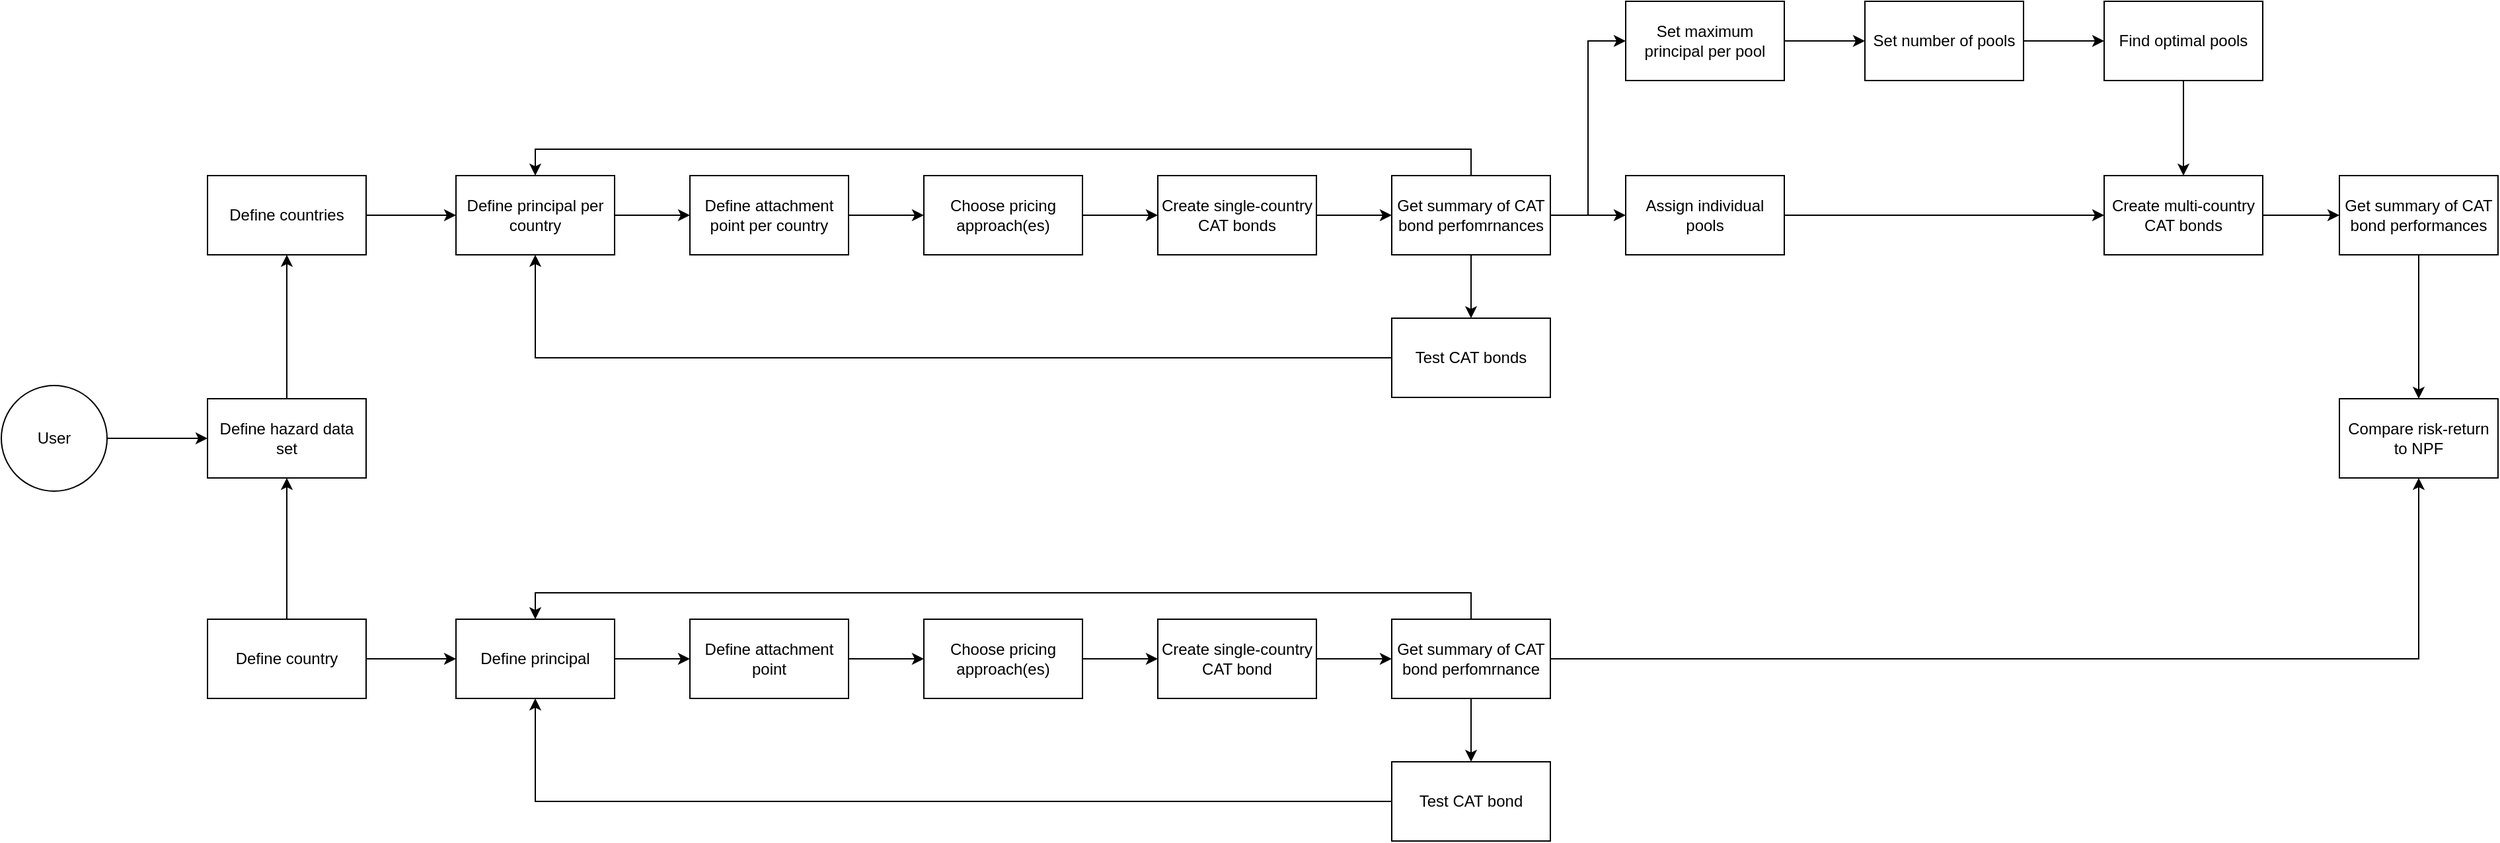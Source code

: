 <mxfile version="28.0.7">
  <diagram name="Page-1" id="58TnTUvLrnlwUTc3l9yy">
    <mxGraphModel dx="1455" dy="829" grid="0" gridSize="10" guides="1" tooltips="1" connect="1" arrows="1" fold="1" page="1" pageScale="1" pageWidth="1169" pageHeight="827" math="0" shadow="0">
      <root>
        <mxCell id="0" />
        <mxCell id="1" parent="0" />
        <mxCell id="mLufBUS968L27i-inKiL-1" value="User" style="ellipse;whiteSpace=wrap;html=1;aspect=fixed;" vertex="1" parent="1">
          <mxGeometry x="40" y="376" width="80" height="80" as="geometry" />
        </mxCell>
        <mxCell id="mLufBUS968L27i-inKiL-2" value="" style="endArrow=classic;html=1;rounded=0;exitX=1;exitY=0.5;exitDx=0;exitDy=0;entryX=0;entryY=0.5;entryDx=0;entryDy=0;" edge="1" parent="1" source="mLufBUS968L27i-inKiL-1" target="mLufBUS968L27i-inKiL-4">
          <mxGeometry width="50" height="50" relative="1" as="geometry">
            <mxPoint x="388" y="307" as="sourcePoint" />
            <mxPoint x="269" y="237" as="targetPoint" />
          </mxGeometry>
        </mxCell>
        <mxCell id="mLufBUS968L27i-inKiL-3" value="Define country" style="rounded=0;whiteSpace=wrap;html=1;" vertex="1" parent="1">
          <mxGeometry x="196" y="553" width="120" height="60" as="geometry" />
        </mxCell>
        <mxCell id="mLufBUS968L27i-inKiL-4" value="Define hazard data set" style="rounded=0;whiteSpace=wrap;html=1;" vertex="1" parent="1">
          <mxGeometry x="196" y="386" width="120" height="60" as="geometry" />
        </mxCell>
        <mxCell id="mLufBUS968L27i-inKiL-5" value="Define attachment point" style="rounded=0;whiteSpace=wrap;html=1;" vertex="1" parent="1">
          <mxGeometry x="561" y="553" width="120" height="60" as="geometry" />
        </mxCell>
        <mxCell id="mLufBUS968L27i-inKiL-6" value="Define principal" style="rounded=0;whiteSpace=wrap;html=1;" vertex="1" parent="1">
          <mxGeometry x="384" y="553" width="120" height="60" as="geometry" />
        </mxCell>
        <mxCell id="mLufBUS968L27i-inKiL-7" value="Choose pricing approach(es)" style="rounded=0;whiteSpace=wrap;html=1;" vertex="1" parent="1">
          <mxGeometry x="738" y="553" width="120" height="60" as="geometry" />
        </mxCell>
        <mxCell id="mLufBUS968L27i-inKiL-64" style="edgeStyle=orthogonalEdgeStyle;rounded=0;orthogonalLoop=1;jettySize=auto;html=1;exitX=0.5;exitY=1;exitDx=0;exitDy=0;entryX=0.5;entryY=0;entryDx=0;entryDy=0;" edge="1" parent="1" source="mLufBUS968L27i-inKiL-8" target="mLufBUS968L27i-inKiL-45">
          <mxGeometry relative="1" as="geometry" />
        </mxCell>
        <mxCell id="mLufBUS968L27i-inKiL-8" value="Find optimal pools" style="rounded=0;whiteSpace=wrap;html=1;" vertex="1" parent="1">
          <mxGeometry x="1631" y="85" width="120" height="60" as="geometry" />
        </mxCell>
        <mxCell id="mLufBUS968L27i-inKiL-10" value="Compare risk-return to NPF" style="rounded=0;whiteSpace=wrap;html=1;" vertex="1" parent="1">
          <mxGeometry x="1809" y="386" width="120" height="60" as="geometry" />
        </mxCell>
        <mxCell id="mLufBUS968L27i-inKiL-62" style="edgeStyle=orthogonalEdgeStyle;rounded=0;orthogonalLoop=1;jettySize=auto;html=1;exitX=0;exitY=0.5;exitDx=0;exitDy=0;entryX=0.5;entryY=1;entryDx=0;entryDy=0;" edge="1" parent="1" source="mLufBUS968L27i-inKiL-12" target="mLufBUS968L27i-inKiL-6">
          <mxGeometry relative="1" as="geometry" />
        </mxCell>
        <mxCell id="mLufBUS968L27i-inKiL-12" value="Test CAT bond" style="rounded=0;whiteSpace=wrap;html=1;" vertex="1" parent="1">
          <mxGeometry x="1092" y="661" width="120" height="60" as="geometry" />
        </mxCell>
        <mxCell id="mLufBUS968L27i-inKiL-53" style="edgeStyle=orthogonalEdgeStyle;rounded=0;orthogonalLoop=1;jettySize=auto;html=1;exitX=1;exitY=0.5;exitDx=0;exitDy=0;entryX=0;entryY=0.5;entryDx=0;entryDy=0;" edge="1" parent="1" source="mLufBUS968L27i-inKiL-13" target="mLufBUS968L27i-inKiL-8">
          <mxGeometry relative="1" as="geometry" />
        </mxCell>
        <mxCell id="mLufBUS968L27i-inKiL-13" value="Set number of pools" style="rounded=0;whiteSpace=wrap;html=1;" vertex="1" parent="1">
          <mxGeometry x="1450" y="85" width="120" height="60" as="geometry" />
        </mxCell>
        <mxCell id="mLufBUS968L27i-inKiL-52" style="edgeStyle=orthogonalEdgeStyle;rounded=0;orthogonalLoop=1;jettySize=auto;html=1;exitX=1;exitY=0.5;exitDx=0;exitDy=0;entryX=0;entryY=0.5;entryDx=0;entryDy=0;" edge="1" parent="1" source="mLufBUS968L27i-inKiL-14" target="mLufBUS968L27i-inKiL-13">
          <mxGeometry relative="1" as="geometry" />
        </mxCell>
        <mxCell id="mLufBUS968L27i-inKiL-14" value="Set maximum principal per pool" style="rounded=0;whiteSpace=wrap;html=1;" vertex="1" parent="1">
          <mxGeometry x="1269" y="85" width="120" height="60" as="geometry" />
        </mxCell>
        <mxCell id="mLufBUS968L27i-inKiL-15" value="Create single-country CAT bond" style="rounded=0;whiteSpace=wrap;html=1;" vertex="1" parent="1">
          <mxGeometry x="915" y="553" width="120" height="60" as="geometry" />
        </mxCell>
        <mxCell id="mLufBUS968L27i-inKiL-16" value="Define countries" style="rounded=0;whiteSpace=wrap;html=1;" vertex="1" parent="1">
          <mxGeometry x="196" y="217" width="120" height="60" as="geometry" />
        </mxCell>
        <mxCell id="mLufBUS968L27i-inKiL-18" value="" style="endArrow=classic;html=1;rounded=0;exitX=0.5;exitY=0;exitDx=0;exitDy=0;entryX=0.5;entryY=1;entryDx=0;entryDy=0;" edge="1" parent="1" source="mLufBUS968L27i-inKiL-4" target="mLufBUS968L27i-inKiL-16">
          <mxGeometry width="50" height="50" relative="1" as="geometry">
            <mxPoint x="151" y="484" as="sourcePoint" />
            <mxPoint x="229" y="653" as="targetPoint" />
          </mxGeometry>
        </mxCell>
        <mxCell id="mLufBUS968L27i-inKiL-61" style="edgeStyle=orthogonalEdgeStyle;rounded=0;orthogonalLoop=1;jettySize=auto;html=1;exitX=0.5;exitY=0;exitDx=0;exitDy=0;entryX=0.5;entryY=0;entryDx=0;entryDy=0;" edge="1" parent="1" source="mLufBUS968L27i-inKiL-21" target="mLufBUS968L27i-inKiL-6">
          <mxGeometry relative="1" as="geometry" />
        </mxCell>
        <mxCell id="mLufBUS968L27i-inKiL-63" style="edgeStyle=orthogonalEdgeStyle;rounded=0;orthogonalLoop=1;jettySize=auto;html=1;exitX=1;exitY=0.5;exitDx=0;exitDy=0;entryX=0.5;entryY=1;entryDx=0;entryDy=0;" edge="1" parent="1" source="mLufBUS968L27i-inKiL-21" target="mLufBUS968L27i-inKiL-10">
          <mxGeometry relative="1" as="geometry" />
        </mxCell>
        <mxCell id="mLufBUS968L27i-inKiL-21" value="Get summary of CAT bond perfomrnance" style="rounded=0;whiteSpace=wrap;html=1;" vertex="1" parent="1">
          <mxGeometry x="1092" y="553" width="120" height="60" as="geometry" />
        </mxCell>
        <mxCell id="mLufBUS968L27i-inKiL-22" value="" style="endArrow=classic;html=1;rounded=0;exitX=0.5;exitY=0;exitDx=0;exitDy=0;entryX=0.5;entryY=1;entryDx=0;entryDy=0;" edge="1" parent="1" source="mLufBUS968L27i-inKiL-3" target="mLufBUS968L27i-inKiL-4">
          <mxGeometry width="50" height="50" relative="1" as="geometry">
            <mxPoint x="155" y="489" as="sourcePoint" />
            <mxPoint x="248" y="454" as="targetPoint" />
          </mxGeometry>
        </mxCell>
        <mxCell id="mLufBUS968L27i-inKiL-23" value="" style="endArrow=classic;html=1;rounded=0;exitX=1;exitY=0.5;exitDx=0;exitDy=0;entryX=0;entryY=0.5;entryDx=0;entryDy=0;" edge="1" parent="1" source="mLufBUS968L27i-inKiL-3" target="mLufBUS968L27i-inKiL-6">
          <mxGeometry width="50" height="50" relative="1" as="geometry">
            <mxPoint x="686" y="754" as="sourcePoint" />
            <mxPoint x="948" y="654" as="targetPoint" />
          </mxGeometry>
        </mxCell>
        <mxCell id="mLufBUS968L27i-inKiL-24" value="" style="endArrow=classic;html=1;rounded=0;entryX=0;entryY=0.5;entryDx=0;entryDy=0;" edge="1" parent="1" target="mLufBUS968L27i-inKiL-5">
          <mxGeometry width="50" height="50" relative="1" as="geometry">
            <mxPoint x="504" y="583" as="sourcePoint" />
            <mxPoint x="409" y="575" as="targetPoint" />
          </mxGeometry>
        </mxCell>
        <mxCell id="mLufBUS968L27i-inKiL-25" value="" style="endArrow=classic;html=1;rounded=0;exitX=1;exitY=0.5;exitDx=0;exitDy=0;entryX=0;entryY=0.5;entryDx=0;entryDy=0;" edge="1" parent="1" source="mLufBUS968L27i-inKiL-5" target="mLufBUS968L27i-inKiL-7">
          <mxGeometry width="50" height="50" relative="1" as="geometry">
            <mxPoint x="530" y="620" as="sourcePoint" />
            <mxPoint x="587" y="620" as="targetPoint" />
          </mxGeometry>
        </mxCell>
        <mxCell id="mLufBUS968L27i-inKiL-26" value="" style="endArrow=classic;html=1;rounded=0;exitX=1;exitY=0.5;exitDx=0;exitDy=0;entryX=0;entryY=0.5;entryDx=0;entryDy=0;" edge="1" parent="1" source="mLufBUS968L27i-inKiL-7" target="mLufBUS968L27i-inKiL-15">
          <mxGeometry width="50" height="50" relative="1" as="geometry">
            <mxPoint x="782" y="624" as="sourcePoint" />
            <mxPoint x="839" y="624" as="targetPoint" />
          </mxGeometry>
        </mxCell>
        <mxCell id="mLufBUS968L27i-inKiL-27" value="" style="endArrow=classic;html=1;rounded=0;exitX=1;exitY=0.5;exitDx=0;exitDy=0;entryX=0;entryY=0.5;entryDx=0;entryDy=0;" edge="1" parent="1" source="mLufBUS968L27i-inKiL-15" target="mLufBUS968L27i-inKiL-21">
          <mxGeometry width="50" height="50" relative="1" as="geometry">
            <mxPoint x="945" y="640" as="sourcePoint" />
            <mxPoint x="1002" y="640" as="targetPoint" />
          </mxGeometry>
        </mxCell>
        <mxCell id="mLufBUS968L27i-inKiL-28" value="" style="endArrow=classic;html=1;rounded=0;exitX=0.5;exitY=1;exitDx=0;exitDy=0;entryX=0.5;entryY=0;entryDx=0;entryDy=0;" edge="1" parent="1" source="mLufBUS968L27i-inKiL-21" target="mLufBUS968L27i-inKiL-12">
          <mxGeometry width="50" height="50" relative="1" as="geometry">
            <mxPoint x="1222" y="714" as="sourcePoint" />
            <mxPoint x="1294" y="637" as="targetPoint" />
          </mxGeometry>
        </mxCell>
        <mxCell id="mLufBUS968L27i-inKiL-31" value="Define attachment point per country" style="rounded=0;whiteSpace=wrap;html=1;" vertex="1" parent="1">
          <mxGeometry x="561" y="217" width="120" height="60" as="geometry" />
        </mxCell>
        <mxCell id="mLufBUS968L27i-inKiL-32" value="Define principal per country" style="rounded=0;whiteSpace=wrap;html=1;" vertex="1" parent="1">
          <mxGeometry x="384" y="217" width="120" height="60" as="geometry" />
        </mxCell>
        <mxCell id="mLufBUS968L27i-inKiL-33" value="Choose pricing approach(es)" style="rounded=0;whiteSpace=wrap;html=1;" vertex="1" parent="1">
          <mxGeometry x="738" y="217" width="120" height="60" as="geometry" />
        </mxCell>
        <mxCell id="mLufBUS968L27i-inKiL-60" style="edgeStyle=orthogonalEdgeStyle;rounded=0;orthogonalLoop=1;jettySize=auto;html=1;exitX=0;exitY=0.5;exitDx=0;exitDy=0;entryX=0.5;entryY=1;entryDx=0;entryDy=0;" edge="1" parent="1" source="mLufBUS968L27i-inKiL-34" target="mLufBUS968L27i-inKiL-32">
          <mxGeometry relative="1" as="geometry" />
        </mxCell>
        <mxCell id="mLufBUS968L27i-inKiL-34" value="Test CAT bonds" style="rounded=0;whiteSpace=wrap;html=1;" vertex="1" parent="1">
          <mxGeometry x="1092" y="325" width="120" height="60" as="geometry" />
        </mxCell>
        <mxCell id="mLufBUS968L27i-inKiL-35" value="Create single-country CAT bonds" style="rounded=0;whiteSpace=wrap;html=1;" vertex="1" parent="1">
          <mxGeometry x="915" y="217" width="120" height="60" as="geometry" />
        </mxCell>
        <mxCell id="mLufBUS968L27i-inKiL-50" style="edgeStyle=orthogonalEdgeStyle;rounded=0;orthogonalLoop=1;jettySize=auto;html=1;entryX=0;entryY=0.5;entryDx=0;entryDy=0;" edge="1" parent="1" source="mLufBUS968L27i-inKiL-36" target="mLufBUS968L27i-inKiL-48">
          <mxGeometry relative="1" as="geometry" />
        </mxCell>
        <mxCell id="mLufBUS968L27i-inKiL-51" style="edgeStyle=orthogonalEdgeStyle;rounded=0;orthogonalLoop=1;jettySize=auto;html=1;exitX=1;exitY=0.5;exitDx=0;exitDy=0;entryX=0;entryY=0.5;entryDx=0;entryDy=0;" edge="1" parent="1" source="mLufBUS968L27i-inKiL-36" target="mLufBUS968L27i-inKiL-14">
          <mxGeometry relative="1" as="geometry" />
        </mxCell>
        <mxCell id="mLufBUS968L27i-inKiL-59" style="edgeStyle=orthogonalEdgeStyle;rounded=0;orthogonalLoop=1;jettySize=auto;html=1;exitX=0.5;exitY=0;exitDx=0;exitDy=0;entryX=0.5;entryY=0;entryDx=0;entryDy=0;" edge="1" parent="1" source="mLufBUS968L27i-inKiL-36" target="mLufBUS968L27i-inKiL-32">
          <mxGeometry relative="1" as="geometry" />
        </mxCell>
        <mxCell id="mLufBUS968L27i-inKiL-36" value="Get summary of CAT bond perfomrnances" style="rounded=0;whiteSpace=wrap;html=1;" vertex="1" parent="1">
          <mxGeometry x="1092" y="217" width="120" height="60" as="geometry" />
        </mxCell>
        <mxCell id="mLufBUS968L27i-inKiL-37" value="" style="endArrow=classic;html=1;rounded=0;entryX=0;entryY=0.5;entryDx=0;entryDy=0;" edge="1" parent="1" target="mLufBUS968L27i-inKiL-31">
          <mxGeometry width="50" height="50" relative="1" as="geometry">
            <mxPoint x="504" y="247" as="sourcePoint" />
            <mxPoint x="409" y="239" as="targetPoint" />
          </mxGeometry>
        </mxCell>
        <mxCell id="mLufBUS968L27i-inKiL-38" value="" style="endArrow=classic;html=1;rounded=0;exitX=1;exitY=0.5;exitDx=0;exitDy=0;entryX=0;entryY=0.5;entryDx=0;entryDy=0;" edge="1" parent="1" source="mLufBUS968L27i-inKiL-31" target="mLufBUS968L27i-inKiL-33">
          <mxGeometry width="50" height="50" relative="1" as="geometry">
            <mxPoint x="530" y="284" as="sourcePoint" />
            <mxPoint x="587" y="284" as="targetPoint" />
          </mxGeometry>
        </mxCell>
        <mxCell id="mLufBUS968L27i-inKiL-39" value="" style="endArrow=classic;html=1;rounded=0;exitX=1;exitY=0.5;exitDx=0;exitDy=0;entryX=0;entryY=0.5;entryDx=0;entryDy=0;" edge="1" parent="1" source="mLufBUS968L27i-inKiL-33" target="mLufBUS968L27i-inKiL-35">
          <mxGeometry width="50" height="50" relative="1" as="geometry">
            <mxPoint x="782" y="288" as="sourcePoint" />
            <mxPoint x="839" y="288" as="targetPoint" />
          </mxGeometry>
        </mxCell>
        <mxCell id="mLufBUS968L27i-inKiL-40" value="" style="endArrow=classic;html=1;rounded=0;exitX=1;exitY=0.5;exitDx=0;exitDy=0;entryX=0;entryY=0.5;entryDx=0;entryDy=0;" edge="1" parent="1" source="mLufBUS968L27i-inKiL-35" target="mLufBUS968L27i-inKiL-36">
          <mxGeometry width="50" height="50" relative="1" as="geometry">
            <mxPoint x="945" y="304" as="sourcePoint" />
            <mxPoint x="1002" y="304" as="targetPoint" />
          </mxGeometry>
        </mxCell>
        <mxCell id="mLufBUS968L27i-inKiL-41" value="" style="endArrow=classic;html=1;rounded=0;exitX=0.5;exitY=1;exitDx=0;exitDy=0;entryX=0.5;entryY=0;entryDx=0;entryDy=0;" edge="1" parent="1" source="mLufBUS968L27i-inKiL-36" target="mLufBUS968L27i-inKiL-34">
          <mxGeometry width="50" height="50" relative="1" as="geometry">
            <mxPoint x="1222" y="378" as="sourcePoint" />
            <mxPoint x="1294" y="301" as="targetPoint" />
          </mxGeometry>
        </mxCell>
        <mxCell id="mLufBUS968L27i-inKiL-44" value="" style="endArrow=classic;html=1;rounded=0;exitX=1;exitY=0.5;exitDx=0;exitDy=0;entryX=0;entryY=0.5;entryDx=0;entryDy=0;" edge="1" parent="1" source="mLufBUS968L27i-inKiL-16" target="mLufBUS968L27i-inKiL-32">
          <mxGeometry width="50" height="50" relative="1" as="geometry">
            <mxPoint x="483" y="582" as="sourcePoint" />
            <mxPoint x="717" y="582" as="targetPoint" />
          </mxGeometry>
        </mxCell>
        <mxCell id="mLufBUS968L27i-inKiL-56" style="edgeStyle=orthogonalEdgeStyle;rounded=0;orthogonalLoop=1;jettySize=auto;html=1;exitX=1;exitY=0.5;exitDx=0;exitDy=0;entryX=0;entryY=0.5;entryDx=0;entryDy=0;" edge="1" parent="1" source="mLufBUS968L27i-inKiL-45" target="mLufBUS968L27i-inKiL-46">
          <mxGeometry relative="1" as="geometry" />
        </mxCell>
        <mxCell id="mLufBUS968L27i-inKiL-45" value="Create multi-country CAT bonds" style="rounded=0;whiteSpace=wrap;html=1;" vertex="1" parent="1">
          <mxGeometry x="1631" y="217" width="120" height="60" as="geometry" />
        </mxCell>
        <mxCell id="mLufBUS968L27i-inKiL-57" style="edgeStyle=orthogonalEdgeStyle;rounded=0;orthogonalLoop=1;jettySize=auto;html=1;exitX=0.5;exitY=1;exitDx=0;exitDy=0;entryX=0.5;entryY=0;entryDx=0;entryDy=0;" edge="1" parent="1" source="mLufBUS968L27i-inKiL-46" target="mLufBUS968L27i-inKiL-10">
          <mxGeometry relative="1" as="geometry" />
        </mxCell>
        <mxCell id="mLufBUS968L27i-inKiL-46" value="Get summary of CAT bond performances" style="rounded=0;whiteSpace=wrap;html=1;" vertex="1" parent="1">
          <mxGeometry x="1809" y="217" width="120" height="60" as="geometry" />
        </mxCell>
        <mxCell id="mLufBUS968L27i-inKiL-55" style="edgeStyle=orthogonalEdgeStyle;rounded=0;orthogonalLoop=1;jettySize=auto;html=1;exitX=1;exitY=0.5;exitDx=0;exitDy=0;entryX=0;entryY=0.5;entryDx=0;entryDy=0;" edge="1" parent="1" source="mLufBUS968L27i-inKiL-48" target="mLufBUS968L27i-inKiL-45">
          <mxGeometry relative="1" as="geometry" />
        </mxCell>
        <mxCell id="mLufBUS968L27i-inKiL-48" value="Assign individual pools" style="rounded=0;whiteSpace=wrap;html=1;" vertex="1" parent="1">
          <mxGeometry x="1269" y="217" width="120" height="60" as="geometry" />
        </mxCell>
      </root>
    </mxGraphModel>
  </diagram>
</mxfile>
